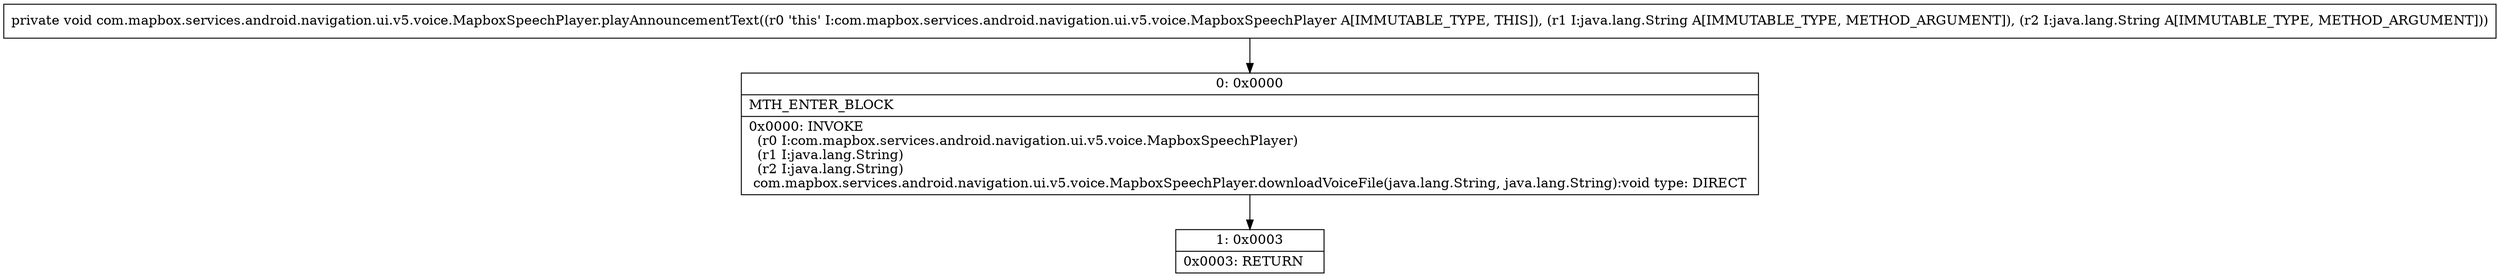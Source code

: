 digraph "CFG forcom.mapbox.services.android.navigation.ui.v5.voice.MapboxSpeechPlayer.playAnnouncementText(Ljava\/lang\/String;Ljava\/lang\/String;)V" {
Node_0 [shape=record,label="{0\:\ 0x0000|MTH_ENTER_BLOCK\l|0x0000: INVOKE  \l  (r0 I:com.mapbox.services.android.navigation.ui.v5.voice.MapboxSpeechPlayer)\l  (r1 I:java.lang.String)\l  (r2 I:java.lang.String)\l com.mapbox.services.android.navigation.ui.v5.voice.MapboxSpeechPlayer.downloadVoiceFile(java.lang.String, java.lang.String):void type: DIRECT \l}"];
Node_1 [shape=record,label="{1\:\ 0x0003|0x0003: RETURN   \l}"];
MethodNode[shape=record,label="{private void com.mapbox.services.android.navigation.ui.v5.voice.MapboxSpeechPlayer.playAnnouncementText((r0 'this' I:com.mapbox.services.android.navigation.ui.v5.voice.MapboxSpeechPlayer A[IMMUTABLE_TYPE, THIS]), (r1 I:java.lang.String A[IMMUTABLE_TYPE, METHOD_ARGUMENT]), (r2 I:java.lang.String A[IMMUTABLE_TYPE, METHOD_ARGUMENT])) }"];
MethodNode -> Node_0;
Node_0 -> Node_1;
}

